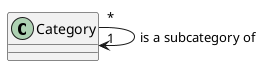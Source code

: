 @startuml
class "Category" as category
category "*" --> "1" category : is a subcategory of 
@enduml
